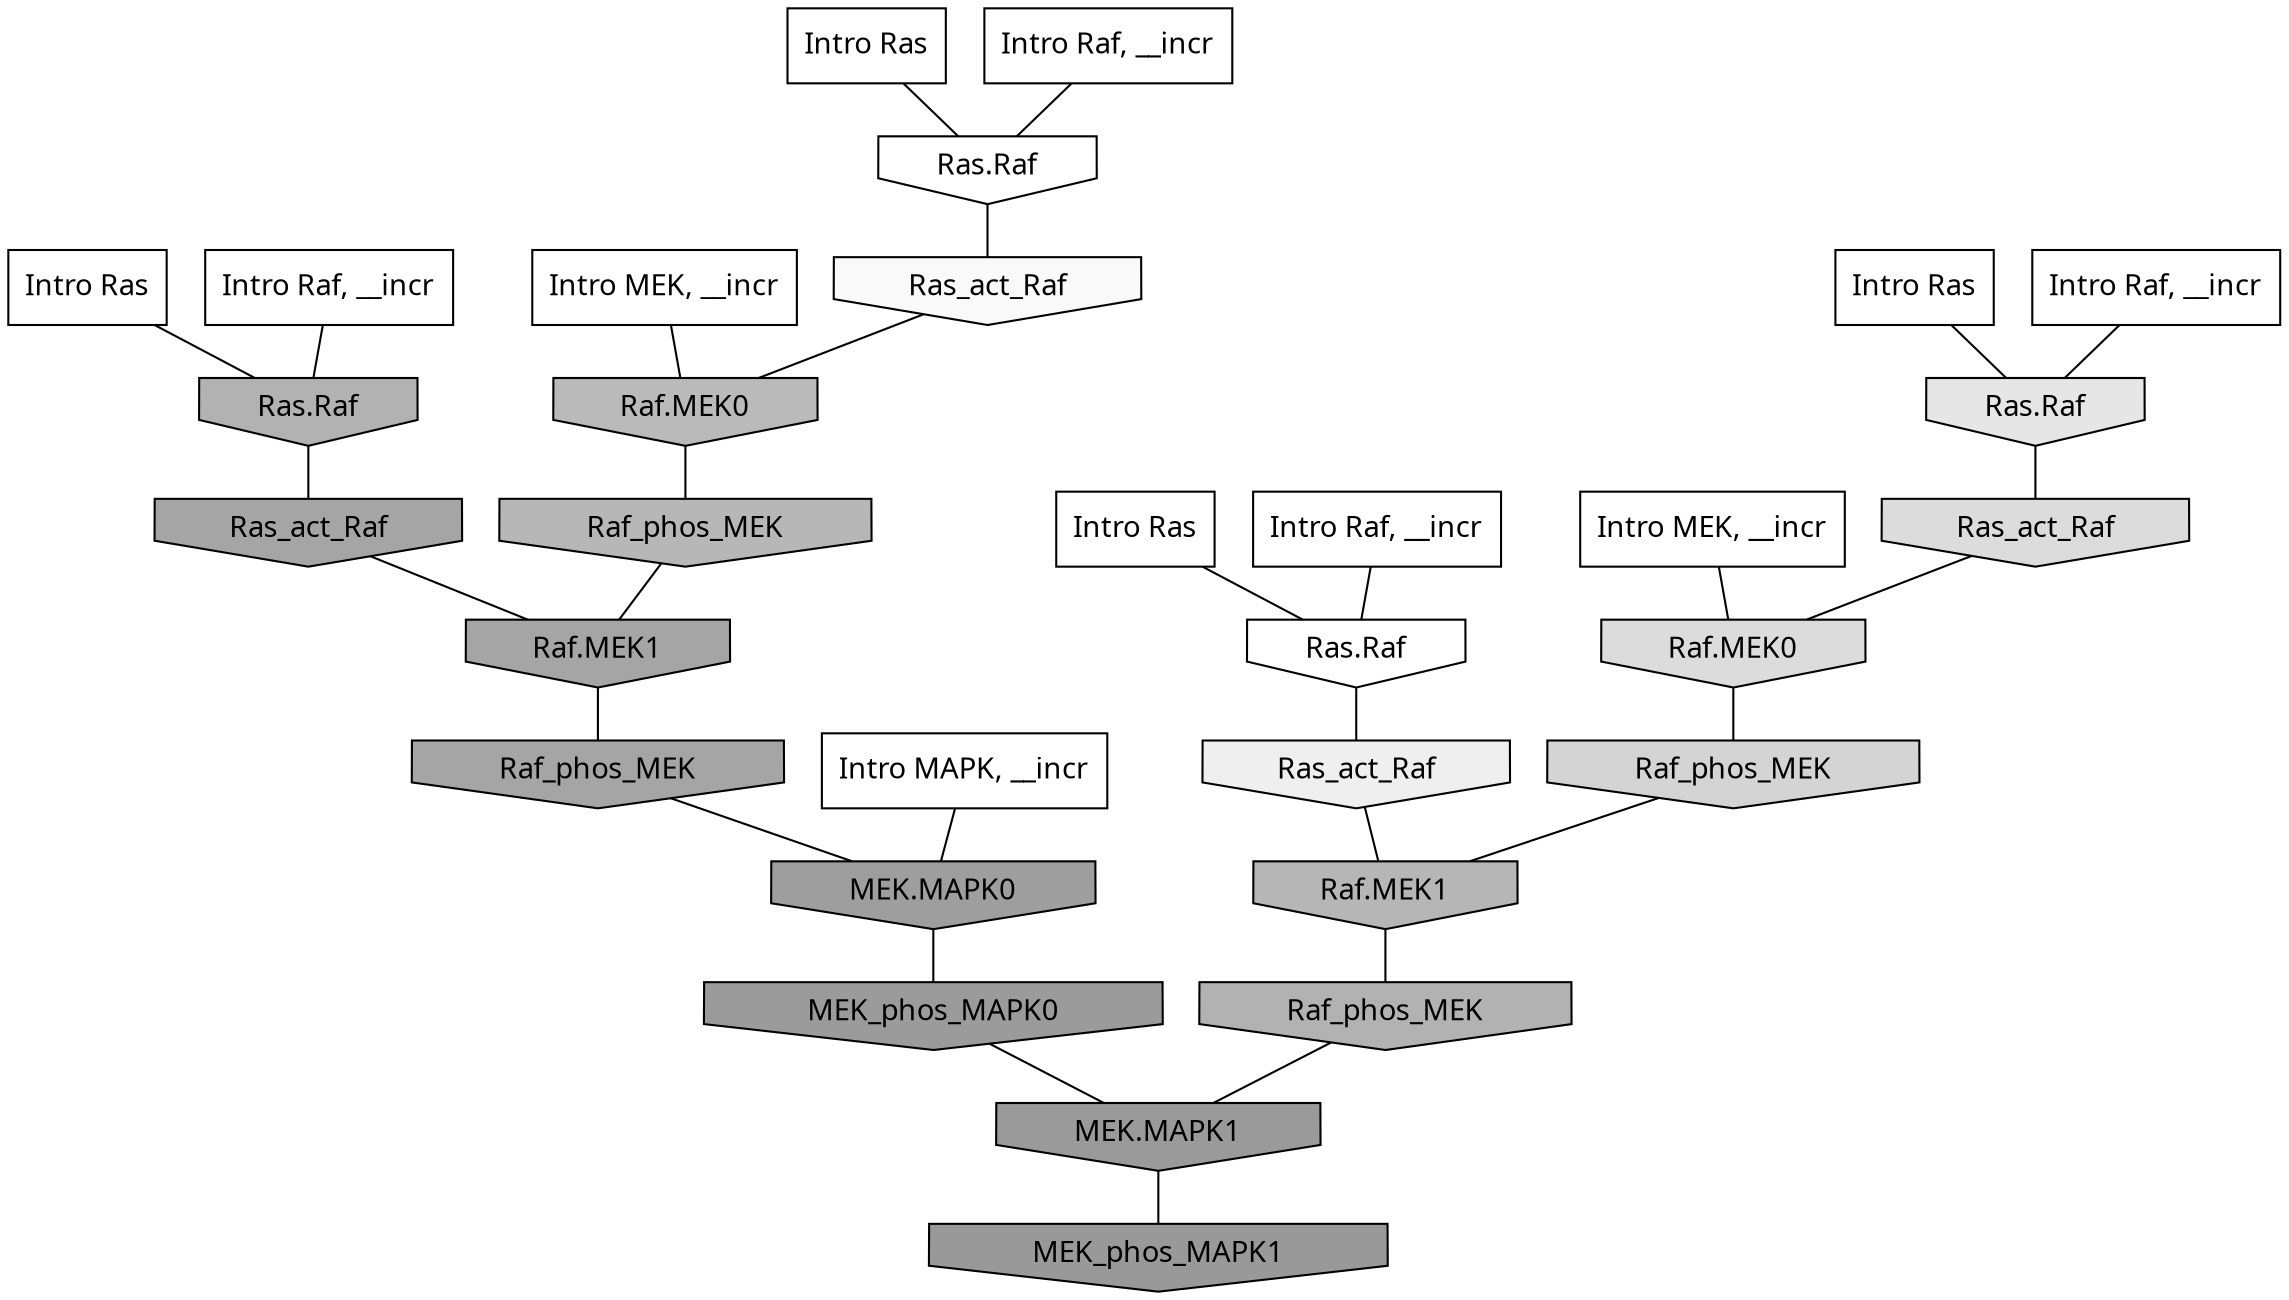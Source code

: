 digraph G{
  rankdir="TB";
  ranksep=0.30;
  node [fontname="CMU Serif"];
  edge [fontname="CMU Serif"];
  
  16 [label="Intro Ras", shape=rectangle, style=filled, fillcolor="0.000 0.000 1.000"]
  
  50 [label="Intro Ras", shape=rectangle, style=filled, fillcolor="0.000 0.000 1.000"]
  
  80 [label="Intro Ras", shape=rectangle, style=filled, fillcolor="0.000 0.000 1.000"]
  
  94 [label="Intro Ras", shape=rectangle, style=filled, fillcolor="0.000 0.000 1.000"]
  
  161 [label="Intro Raf, __incr", shape=rectangle, style=filled, fillcolor="0.000 0.000 1.000"]
  
  477 [label="Intro Raf, __incr", shape=rectangle, style=filled, fillcolor="0.000 0.000 1.000"]
  
  531 [label="Intro Raf, __incr", shape=rectangle, style=filled, fillcolor="0.000 0.000 1.000"]
  
  646 [label="Intro Raf, __incr", shape=rectangle, style=filled, fillcolor="0.000 0.000 1.000"]
  
  1549 [label="Intro MEK, __incr", shape=rectangle, style=filled, fillcolor="0.000 0.000 1.000"]
  
  1567 [label="Intro MEK, __incr", shape=rectangle, style=filled, fillcolor="0.000 0.000 1.000"]
  
  3029 [label="Intro MAPK, __incr", shape=rectangle, style=filled, fillcolor="0.000 0.000 1.000"]
  
  3250 [label="Ras.Raf", shape=invhouse, style=filled, fillcolor="0.000 0.000 1.000"]
  
  3283 [label="Ras.Raf", shape=invhouse, style=filled, fillcolor="0.000 0.000 1.000"]
  
  3480 [label="Ras_act_Raf", shape=invhouse, style=filled, fillcolor="0.000 0.000 0.973"]
  
  3809 [label="Ras_act_Raf", shape=invhouse, style=filled, fillcolor="0.000 0.000 0.937"]
  
  4401 [label="Ras.Raf", shape=invhouse, style=filled, fillcolor="0.000 0.000 0.899"]
  
  4972 [label="Ras_act_Raf", shape=invhouse, style=filled, fillcolor="0.000 0.000 0.863"]
  
  4975 [label="Raf.MEK0", shape=invhouse, style=filled, fillcolor="0.000 0.000 0.863"]
  
  5509 [label="Raf_phos_MEK", shape=invhouse, style=filled, fillcolor="0.000 0.000 0.832"]
  
  8141 [label="Raf.MEK0", shape=invhouse, style=filled, fillcolor="0.000 0.000 0.729"]
  
  8585 [label="Raf_phos_MEK", shape=invhouse, style=filled, fillcolor="0.000 0.000 0.715"]
  
  8628 [label="Raf.MEK1", shape=invhouse, style=filled, fillcolor="0.000 0.000 0.714"]
  
  9199 [label="Raf_phos_MEK", shape=invhouse, style=filled, fillcolor="0.000 0.000 0.698"]
  
  9251 [label="Ras.Raf", shape=invhouse, style=filled, fillcolor="0.000 0.000 0.697"]
  
  11705 [label="Ras_act_Raf", shape=invhouse, style=filled, fillcolor="0.000 0.000 0.647"]
  
  11708 [label="Raf.MEK1", shape=invhouse, style=filled, fillcolor="0.000 0.000 0.647"]
  
  11709 [label="Raf_phos_MEK", shape=invhouse, style=filled, fillcolor="0.000 0.000 0.647"]
  
  13451 [label="MEK.MAPK0", shape=invhouse, style=filled, fillcolor="0.000 0.000 0.618"]
  
  14283 [label="MEK_phos_MAPK0", shape=invhouse, style=filled, fillcolor="0.000 0.000 0.607"]
  
  14454 [label="MEK.MAPK1", shape=invhouse, style=filled, fillcolor="0.000 0.000 0.605"]
  
  14839 [label="MEK_phos_MAPK1", shape=invhouse, style=filled, fillcolor="0.000 0.000 0.600"]
  
  
  14454 -> 14839 [dir=none, color="0.000 0.000 0.000"] 
  14283 -> 14454 [dir=none, color="0.000 0.000 0.000"] 
  13451 -> 14283 [dir=none, color="0.000 0.000 0.000"] 
  11709 -> 13451 [dir=none, color="0.000 0.000 0.000"] 
  11708 -> 11709 [dir=none, color="0.000 0.000 0.000"] 
  11705 -> 11708 [dir=none, color="0.000 0.000 0.000"] 
  9251 -> 11705 [dir=none, color="0.000 0.000 0.000"] 
  9199 -> 14454 [dir=none, color="0.000 0.000 0.000"] 
  8628 -> 9199 [dir=none, color="0.000 0.000 0.000"] 
  8585 -> 11708 [dir=none, color="0.000 0.000 0.000"] 
  8141 -> 8585 [dir=none, color="0.000 0.000 0.000"] 
  5509 -> 8628 [dir=none, color="0.000 0.000 0.000"] 
  4975 -> 5509 [dir=none, color="0.000 0.000 0.000"] 
  4972 -> 4975 [dir=none, color="0.000 0.000 0.000"] 
  4401 -> 4972 [dir=none, color="0.000 0.000 0.000"] 
  3809 -> 8628 [dir=none, color="0.000 0.000 0.000"] 
  3480 -> 8141 [dir=none, color="0.000 0.000 0.000"] 
  3283 -> 3480 [dir=none, color="0.000 0.000 0.000"] 
  3250 -> 3809 [dir=none, color="0.000 0.000 0.000"] 
  3029 -> 13451 [dir=none, color="0.000 0.000 0.000"] 
  1567 -> 8141 [dir=none, color="0.000 0.000 0.000"] 
  1549 -> 4975 [dir=none, color="0.000 0.000 0.000"] 
  646 -> 9251 [dir=none, color="0.000 0.000 0.000"] 
  531 -> 3283 [dir=none, color="0.000 0.000 0.000"] 
  477 -> 4401 [dir=none, color="0.000 0.000 0.000"] 
  161 -> 3250 [dir=none, color="0.000 0.000 0.000"] 
  94 -> 3283 [dir=none, color="0.000 0.000 0.000"] 
  80 -> 3250 [dir=none, color="0.000 0.000 0.000"] 
  50 -> 4401 [dir=none, color="0.000 0.000 0.000"] 
  16 -> 9251 [dir=none, color="0.000 0.000 0.000"] 
  
  }
